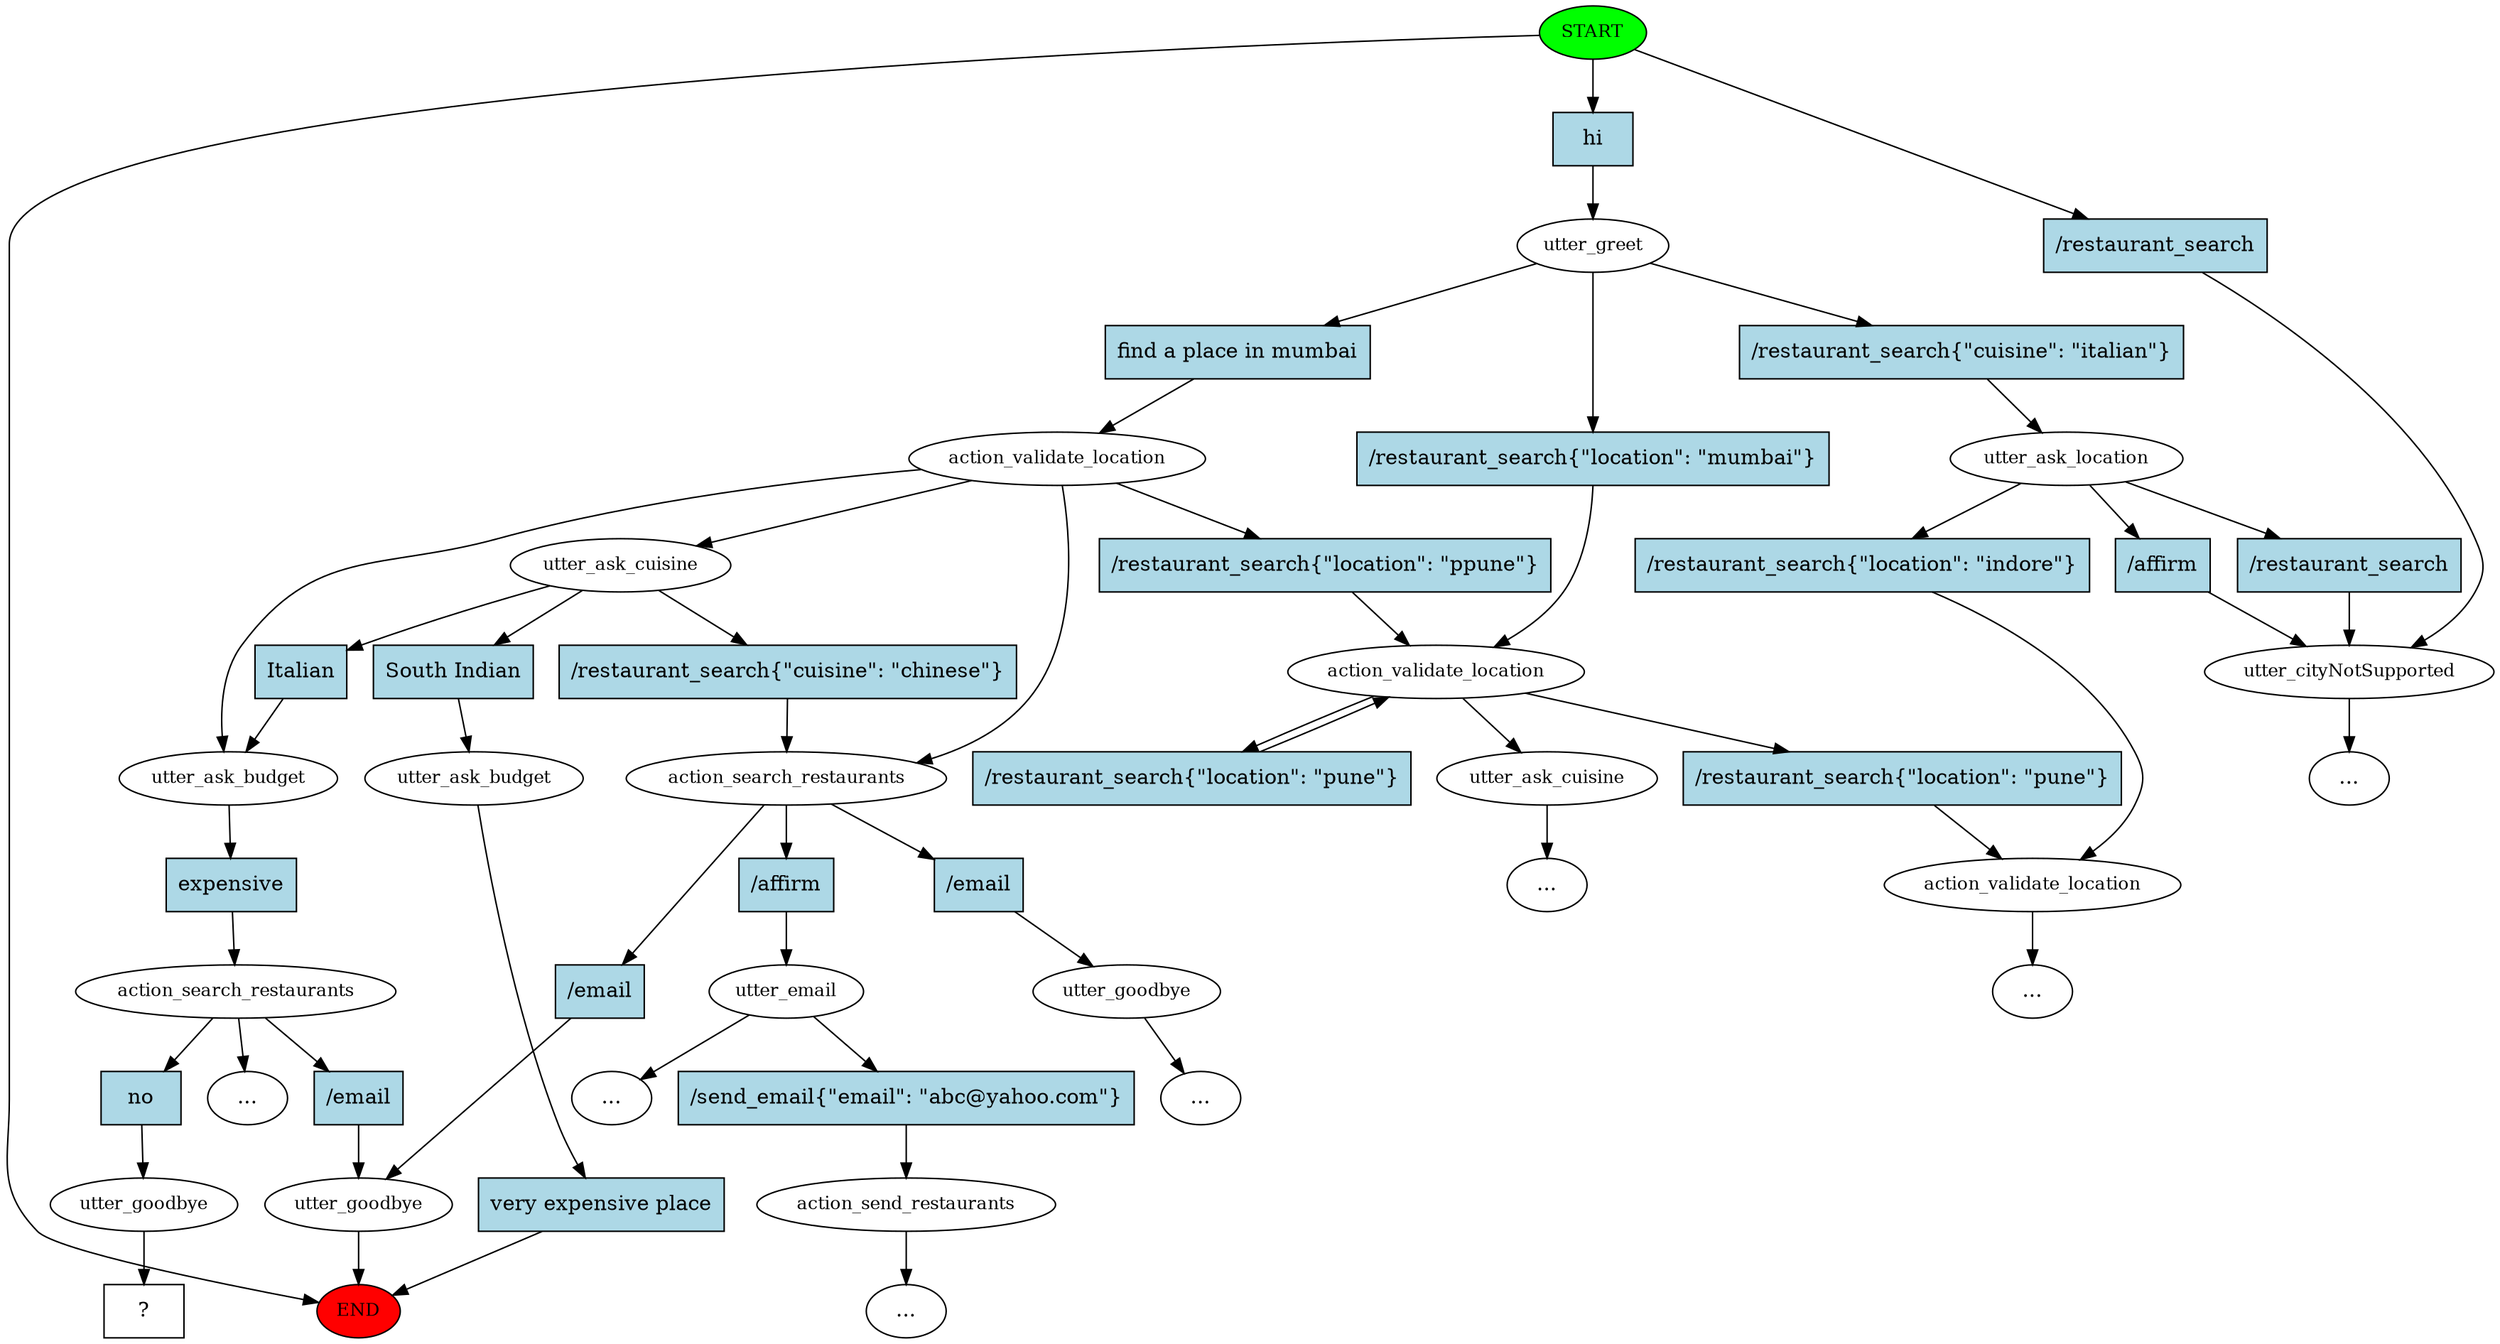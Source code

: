 digraph  {
0 [class="start active", fillcolor=green, fontsize=12, label=START, style=filled];
"-1" [class=end, fillcolor=red, fontsize=12, label=END, style=filled];
1 [class=active, fontsize=12, label=utter_greet];
2 [class="", fontsize=12, label=utter_ask_location];
3 [class="", fontsize=12, label=utter_cityNotSupported];
6 [class="", fontsize=12, label=action_validate_location];
11 [class="", fontsize=12, label=action_validate_location];
13 [class="", fontsize=12, label=utter_ask_cuisine];
18 [class=active, fontsize=12, label=action_validate_location];
19 [class=active, fontsize=12, label=utter_ask_cuisine];
20 [class=active, fontsize=12, label=utter_ask_budget];
21 [class=active, fontsize=12, label=action_search_restaurants];
22 [class="", fontsize=12, label=utter_goodbye];
"-9" [class=ellipsis, label="..."];
33 [class="", fontsize=12, label=action_search_restaurants];
34 [class="", fontsize=12, label=utter_email];
"-10" [class=ellipsis, label="..."];
38 [class="", fontsize=12, label=utter_goodbye];
"-11" [class=ellipsis, label="..."];
50 [class="", fontsize=12, label=action_send_restaurants];
"-14" [class=ellipsis, label="..."];
"-18" [class=ellipsis, label="..."];
"-22" [class=ellipsis, label="..."];
"-23" [class=ellipsis, label="..."];
86 [class="", fontsize=12, label=utter_ask_budget];
92 [class=active, fontsize=12, label=utter_goodbye];
93 [class="intent dashed active", label="  ?  ", shape=rect];
94 [class="intent active", fillcolor=lightblue, label=hi, shape=rect, style=filled];
95 [class=intent, fillcolor=lightblue, label="/restaurant_search", shape=rect, style=filled];
96 [class=intent, fillcolor=lightblue, label="/restaurant_search{\"cuisine\": \"italian\"}", shape=rect, style=filled];
97 [class=intent, fillcolor=lightblue, label="/restaurant_search{\"location\": \"mumbai\"}", shape=rect, style=filled];
98 [class="intent active", fillcolor=lightblue, label="find a place in mumbai", shape=rect, style=filled];
99 [class=intent, fillcolor=lightblue, label="/affirm", shape=rect, style=filled];
100 [class=intent, fillcolor=lightblue, label="/restaurant_search", shape=rect, style=filled];
101 [class=intent, fillcolor=lightblue, label="/restaurant_search{\"location\": \"indore\"}", shape=rect, style=filled];
102 [class=intent, fillcolor=lightblue, label="/restaurant_search{\"location\": \"pune\"}", shape=rect, style=filled];
103 [class=intent, fillcolor=lightblue, label="/restaurant_search{\"location\": \"pune\"}", shape=rect, style=filled];
104 [class=intent, fillcolor=lightblue, label="/restaurant_search{\"location\": \"ppune\"}", shape=rect, style=filled];
105 [class="intent active", fillcolor=lightblue, label=Italian, shape=rect, style=filled];
106 [class=intent, fillcolor=lightblue, label="South Indian", shape=rect, style=filled];
107 [class=intent, fillcolor=lightblue, label="/restaurant_search{\"cuisine\": \"chinese\"}", shape=rect, style=filled];
108 [class="intent active", fillcolor=lightblue, label=expensive, shape=rect, style=filled];
109 [class=intent, fillcolor=lightblue, label="/email", shape=rect, style=filled];
110 [class="intent active", fillcolor=lightblue, label=no, shape=rect, style=filled];
111 [class=intent, fillcolor=lightblue, label="/affirm", shape=rect, style=filled];
112 [class=intent, fillcolor=lightblue, label="/email", shape=rect, style=filled];
113 [class=intent, fillcolor=lightblue, label="/email", shape=rect, style=filled];
114 [class=intent, fillcolor=lightblue, label="/send_email{\"email\": \"abc@yahoo.com\"}", shape=rect, style=filled];
115 [class=intent, fillcolor=lightblue, label="very expensive place", shape=rect, style=filled];
0 -> "-1"  [class="", key=NONE, label=""];
0 -> 94  [class=active, key=0];
0 -> 95  [class="", key=0];
1 -> 96  [class="", key=0];
1 -> 97  [class="", key=0];
1 -> 98  [class=active, key=0];
2 -> 99  [class="", key=0];
2 -> 100  [class="", key=0];
2 -> 101  [class="", key=0];
3 -> "-23"  [class="", key=NONE, label=""];
6 -> "-22"  [class="", key=NONE, label=""];
11 -> 13  [class="", key=NONE, label=""];
11 -> 102  [class="", key=0];
11 -> 103  [class="", key=0];
13 -> "-18"  [class="", key=NONE, label=""];
18 -> 19  [class=active, key=NONE, label=""];
18 -> 33  [class="", key=NONE, label=""];
18 -> 20  [class="", key=NONE, label=""];
18 -> 104  [class="", key=0];
19 -> 105  [class=active, key=0];
19 -> 106  [class="", key=0];
19 -> 107  [class="", key=0];
20 -> 108  [class=active, key=0];
21 -> "-9"  [class="", key=NONE, label=""];
21 -> 109  [class="", key=0];
21 -> 110  [class=active, key=0];
22 -> "-1"  [class="", key=NONE, label=""];
33 -> 111  [class="", key=0];
33 -> 112  [class="", key=0];
33 -> 113  [class="", key=0];
34 -> "-10"  [class="", key=NONE, label=""];
34 -> 114  [class="", key=0];
38 -> "-11"  [class="", key=NONE, label=""];
50 -> "-14"  [class="", key=NONE, label=""];
86 -> 115  [class="", key=0];
92 -> 93  [class=active, key=NONE, label=""];
94 -> 1  [class=active, key=0];
95 -> 3  [class="", key=0];
96 -> 2  [class="", key=0];
97 -> 11  [class="", key=0];
98 -> 18  [class=active, key=0];
99 -> 3  [class="", key=0];
100 -> 3  [class="", key=0];
101 -> 6  [class="", key=0];
102 -> 11  [class="", key=0];
103 -> 6  [class="", key=0];
104 -> 11  [class="", key=0];
105 -> 20  [class=active, key=0];
106 -> 86  [class="", key=0];
107 -> 33  [class="", key=0];
108 -> 21  [class=active, key=0];
109 -> 22  [class="", key=0];
110 -> 92  [class=active, key=0];
111 -> 34  [class="", key=0];
112 -> 38  [class="", key=0];
113 -> 22  [class="", key=0];
114 -> 50  [class="", key=0];
115 -> "-1"  [class="", key=0];
}
